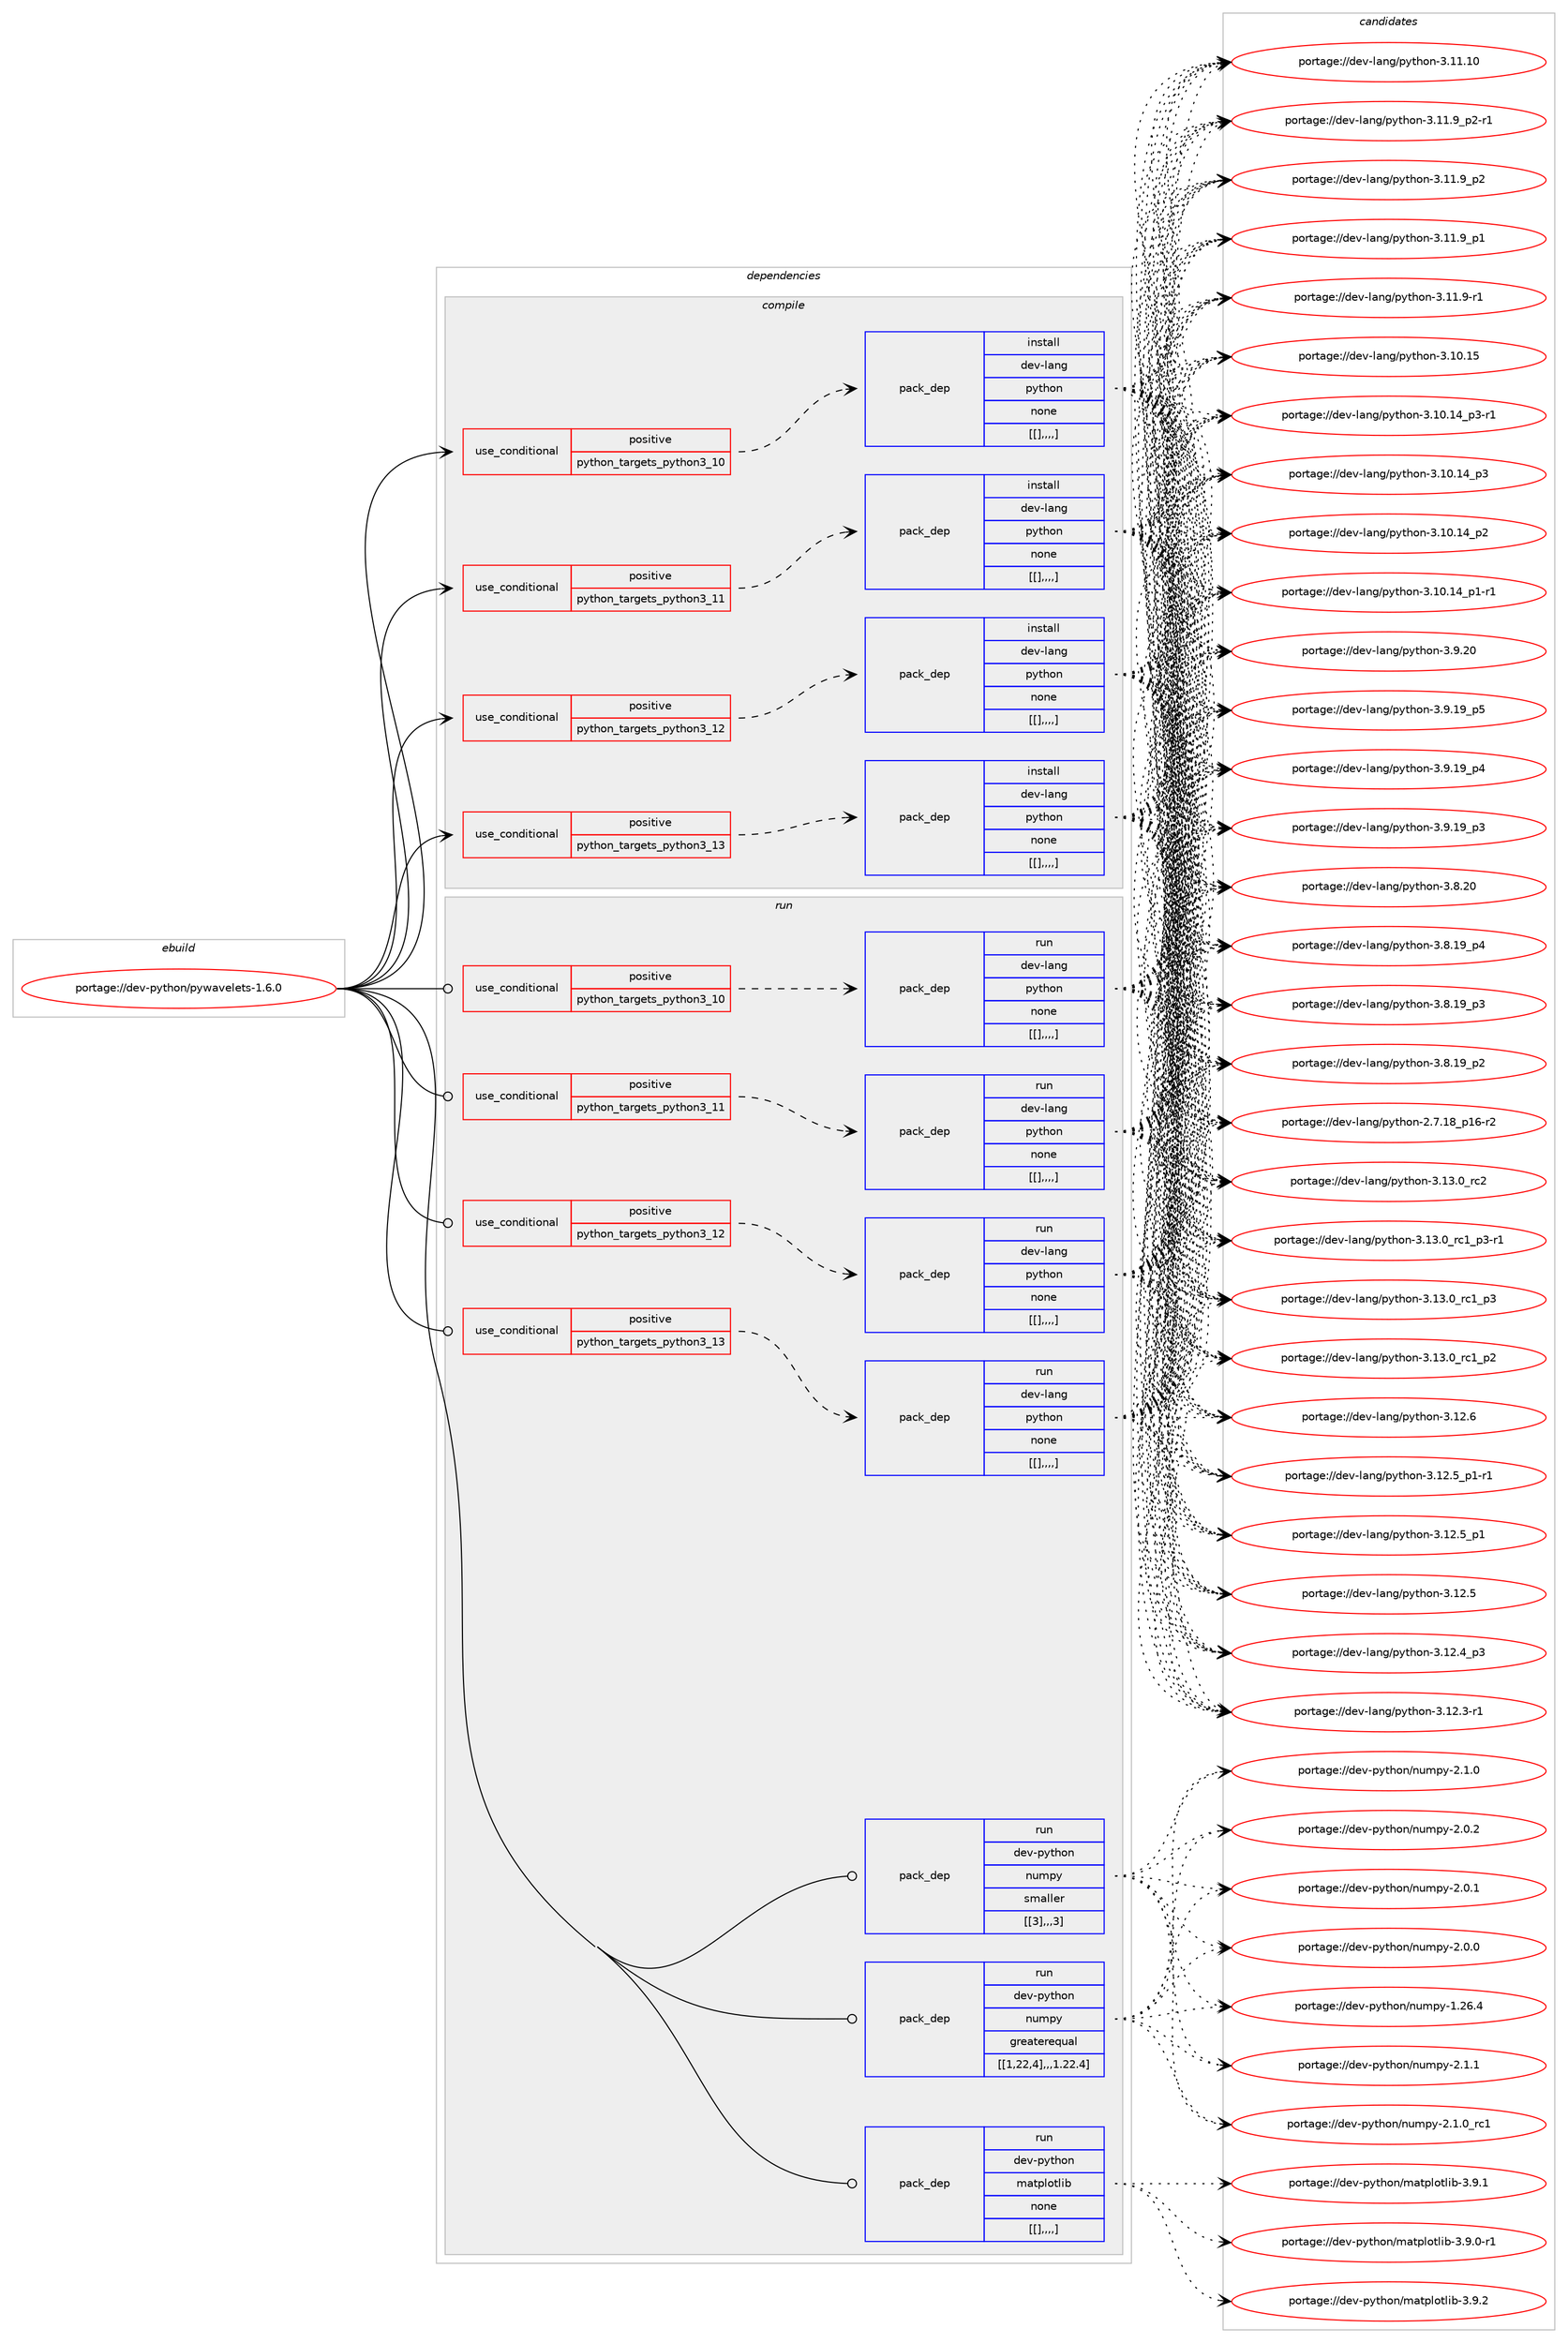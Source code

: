 digraph prolog {

# *************
# Graph options
# *************

newrank=true;
concentrate=true;
compound=true;
graph [rankdir=LR,fontname=Helvetica,fontsize=10,ranksep=1.5];#, ranksep=2.5, nodesep=0.2];
edge  [arrowhead=vee];
node  [fontname=Helvetica,fontsize=10];

# **********
# The ebuild
# **********

subgraph cluster_leftcol {
color=gray;
label=<<i>ebuild</i>>;
id [label="portage://dev-python/pywavelets-1.6.0", color=red, width=4, href="../dev-python/pywavelets-1.6.0.svg"];
}

# ****************
# The dependencies
# ****************

subgraph cluster_midcol {
color=gray;
label=<<i>dependencies</i>>;
subgraph cluster_compile {
fillcolor="#eeeeee";
style=filled;
label=<<i>compile</i>>;
subgraph cond39524 {
dependency162793 [label=<<TABLE BORDER="0" CELLBORDER="1" CELLSPACING="0" CELLPADDING="4"><TR><TD ROWSPAN="3" CELLPADDING="10">use_conditional</TD></TR><TR><TD>positive</TD></TR><TR><TD>python_targets_python3_10</TD></TR></TABLE>>, shape=none, color=red];
subgraph pack122008 {
dependency162794 [label=<<TABLE BORDER="0" CELLBORDER="1" CELLSPACING="0" CELLPADDING="4" WIDTH="220"><TR><TD ROWSPAN="6" CELLPADDING="30">pack_dep</TD></TR><TR><TD WIDTH="110">install</TD></TR><TR><TD>dev-lang</TD></TR><TR><TD>python</TD></TR><TR><TD>none</TD></TR><TR><TD>[[],,,,]</TD></TR></TABLE>>, shape=none, color=blue];
}
dependency162793:e -> dependency162794:w [weight=20,style="dashed",arrowhead="vee"];
}
id:e -> dependency162793:w [weight=20,style="solid",arrowhead="vee"];
subgraph cond39525 {
dependency162795 [label=<<TABLE BORDER="0" CELLBORDER="1" CELLSPACING="0" CELLPADDING="4"><TR><TD ROWSPAN="3" CELLPADDING="10">use_conditional</TD></TR><TR><TD>positive</TD></TR><TR><TD>python_targets_python3_11</TD></TR></TABLE>>, shape=none, color=red];
subgraph pack122009 {
dependency162796 [label=<<TABLE BORDER="0" CELLBORDER="1" CELLSPACING="0" CELLPADDING="4" WIDTH="220"><TR><TD ROWSPAN="6" CELLPADDING="30">pack_dep</TD></TR><TR><TD WIDTH="110">install</TD></TR><TR><TD>dev-lang</TD></TR><TR><TD>python</TD></TR><TR><TD>none</TD></TR><TR><TD>[[],,,,]</TD></TR></TABLE>>, shape=none, color=blue];
}
dependency162795:e -> dependency162796:w [weight=20,style="dashed",arrowhead="vee"];
}
id:e -> dependency162795:w [weight=20,style="solid",arrowhead="vee"];
subgraph cond39526 {
dependency162797 [label=<<TABLE BORDER="0" CELLBORDER="1" CELLSPACING="0" CELLPADDING="4"><TR><TD ROWSPAN="3" CELLPADDING="10">use_conditional</TD></TR><TR><TD>positive</TD></TR><TR><TD>python_targets_python3_12</TD></TR></TABLE>>, shape=none, color=red];
subgraph pack122010 {
dependency162798 [label=<<TABLE BORDER="0" CELLBORDER="1" CELLSPACING="0" CELLPADDING="4" WIDTH="220"><TR><TD ROWSPAN="6" CELLPADDING="30">pack_dep</TD></TR><TR><TD WIDTH="110">install</TD></TR><TR><TD>dev-lang</TD></TR><TR><TD>python</TD></TR><TR><TD>none</TD></TR><TR><TD>[[],,,,]</TD></TR></TABLE>>, shape=none, color=blue];
}
dependency162797:e -> dependency162798:w [weight=20,style="dashed",arrowhead="vee"];
}
id:e -> dependency162797:w [weight=20,style="solid",arrowhead="vee"];
subgraph cond39527 {
dependency162799 [label=<<TABLE BORDER="0" CELLBORDER="1" CELLSPACING="0" CELLPADDING="4"><TR><TD ROWSPAN="3" CELLPADDING="10">use_conditional</TD></TR><TR><TD>positive</TD></TR><TR><TD>python_targets_python3_13</TD></TR></TABLE>>, shape=none, color=red];
subgraph pack122011 {
dependency162800 [label=<<TABLE BORDER="0" CELLBORDER="1" CELLSPACING="0" CELLPADDING="4" WIDTH="220"><TR><TD ROWSPAN="6" CELLPADDING="30">pack_dep</TD></TR><TR><TD WIDTH="110">install</TD></TR><TR><TD>dev-lang</TD></TR><TR><TD>python</TD></TR><TR><TD>none</TD></TR><TR><TD>[[],,,,]</TD></TR></TABLE>>, shape=none, color=blue];
}
dependency162799:e -> dependency162800:w [weight=20,style="dashed",arrowhead="vee"];
}
id:e -> dependency162799:w [weight=20,style="solid",arrowhead="vee"];
}
subgraph cluster_compileandrun {
fillcolor="#eeeeee";
style=filled;
label=<<i>compile and run</i>>;
}
subgraph cluster_run {
fillcolor="#eeeeee";
style=filled;
label=<<i>run</i>>;
subgraph cond39528 {
dependency162801 [label=<<TABLE BORDER="0" CELLBORDER="1" CELLSPACING="0" CELLPADDING="4"><TR><TD ROWSPAN="3" CELLPADDING="10">use_conditional</TD></TR><TR><TD>positive</TD></TR><TR><TD>python_targets_python3_10</TD></TR></TABLE>>, shape=none, color=red];
subgraph pack122012 {
dependency162802 [label=<<TABLE BORDER="0" CELLBORDER="1" CELLSPACING="0" CELLPADDING="4" WIDTH="220"><TR><TD ROWSPAN="6" CELLPADDING="30">pack_dep</TD></TR><TR><TD WIDTH="110">run</TD></TR><TR><TD>dev-lang</TD></TR><TR><TD>python</TD></TR><TR><TD>none</TD></TR><TR><TD>[[],,,,]</TD></TR></TABLE>>, shape=none, color=blue];
}
dependency162801:e -> dependency162802:w [weight=20,style="dashed",arrowhead="vee"];
}
id:e -> dependency162801:w [weight=20,style="solid",arrowhead="odot"];
subgraph cond39529 {
dependency162803 [label=<<TABLE BORDER="0" CELLBORDER="1" CELLSPACING="0" CELLPADDING="4"><TR><TD ROWSPAN="3" CELLPADDING="10">use_conditional</TD></TR><TR><TD>positive</TD></TR><TR><TD>python_targets_python3_11</TD></TR></TABLE>>, shape=none, color=red];
subgraph pack122013 {
dependency162804 [label=<<TABLE BORDER="0" CELLBORDER="1" CELLSPACING="0" CELLPADDING="4" WIDTH="220"><TR><TD ROWSPAN="6" CELLPADDING="30">pack_dep</TD></TR><TR><TD WIDTH="110">run</TD></TR><TR><TD>dev-lang</TD></TR><TR><TD>python</TD></TR><TR><TD>none</TD></TR><TR><TD>[[],,,,]</TD></TR></TABLE>>, shape=none, color=blue];
}
dependency162803:e -> dependency162804:w [weight=20,style="dashed",arrowhead="vee"];
}
id:e -> dependency162803:w [weight=20,style="solid",arrowhead="odot"];
subgraph cond39530 {
dependency162805 [label=<<TABLE BORDER="0" CELLBORDER="1" CELLSPACING="0" CELLPADDING="4"><TR><TD ROWSPAN="3" CELLPADDING="10">use_conditional</TD></TR><TR><TD>positive</TD></TR><TR><TD>python_targets_python3_12</TD></TR></TABLE>>, shape=none, color=red];
subgraph pack122014 {
dependency162806 [label=<<TABLE BORDER="0" CELLBORDER="1" CELLSPACING="0" CELLPADDING="4" WIDTH="220"><TR><TD ROWSPAN="6" CELLPADDING="30">pack_dep</TD></TR><TR><TD WIDTH="110">run</TD></TR><TR><TD>dev-lang</TD></TR><TR><TD>python</TD></TR><TR><TD>none</TD></TR><TR><TD>[[],,,,]</TD></TR></TABLE>>, shape=none, color=blue];
}
dependency162805:e -> dependency162806:w [weight=20,style="dashed",arrowhead="vee"];
}
id:e -> dependency162805:w [weight=20,style="solid",arrowhead="odot"];
subgraph cond39531 {
dependency162807 [label=<<TABLE BORDER="0" CELLBORDER="1" CELLSPACING="0" CELLPADDING="4"><TR><TD ROWSPAN="3" CELLPADDING="10">use_conditional</TD></TR><TR><TD>positive</TD></TR><TR><TD>python_targets_python3_13</TD></TR></TABLE>>, shape=none, color=red];
subgraph pack122015 {
dependency162808 [label=<<TABLE BORDER="0" CELLBORDER="1" CELLSPACING="0" CELLPADDING="4" WIDTH="220"><TR><TD ROWSPAN="6" CELLPADDING="30">pack_dep</TD></TR><TR><TD WIDTH="110">run</TD></TR><TR><TD>dev-lang</TD></TR><TR><TD>python</TD></TR><TR><TD>none</TD></TR><TR><TD>[[],,,,]</TD></TR></TABLE>>, shape=none, color=blue];
}
dependency162807:e -> dependency162808:w [weight=20,style="dashed",arrowhead="vee"];
}
id:e -> dependency162807:w [weight=20,style="solid",arrowhead="odot"];
subgraph pack122016 {
dependency162809 [label=<<TABLE BORDER="0" CELLBORDER="1" CELLSPACING="0" CELLPADDING="4" WIDTH="220"><TR><TD ROWSPAN="6" CELLPADDING="30">pack_dep</TD></TR><TR><TD WIDTH="110">run</TD></TR><TR><TD>dev-python</TD></TR><TR><TD>matplotlib</TD></TR><TR><TD>none</TD></TR><TR><TD>[[],,,,]</TD></TR></TABLE>>, shape=none, color=blue];
}
id:e -> dependency162809:w [weight=20,style="solid",arrowhead="odot"];
subgraph pack122017 {
dependency162810 [label=<<TABLE BORDER="0" CELLBORDER="1" CELLSPACING="0" CELLPADDING="4" WIDTH="220"><TR><TD ROWSPAN="6" CELLPADDING="30">pack_dep</TD></TR><TR><TD WIDTH="110">run</TD></TR><TR><TD>dev-python</TD></TR><TR><TD>numpy</TD></TR><TR><TD>greaterequal</TD></TR><TR><TD>[[1,22,4],,,1.22.4]</TD></TR></TABLE>>, shape=none, color=blue];
}
id:e -> dependency162810:w [weight=20,style="solid",arrowhead="odot"];
subgraph pack122018 {
dependency162811 [label=<<TABLE BORDER="0" CELLBORDER="1" CELLSPACING="0" CELLPADDING="4" WIDTH="220"><TR><TD ROWSPAN="6" CELLPADDING="30">pack_dep</TD></TR><TR><TD WIDTH="110">run</TD></TR><TR><TD>dev-python</TD></TR><TR><TD>numpy</TD></TR><TR><TD>smaller</TD></TR><TR><TD>[[3],,,3]</TD></TR></TABLE>>, shape=none, color=blue];
}
id:e -> dependency162811:w [weight=20,style="solid",arrowhead="odot"];
}
}

# **************
# The candidates
# **************

subgraph cluster_choices {
rank=same;
color=gray;
label=<<i>candidates</i>>;

subgraph choice122008 {
color=black;
nodesep=1;
choice10010111845108971101034711212111610411111045514649514648951149950 [label="portage://dev-lang/python-3.13.0_rc2", color=red, width=4,href="../dev-lang/python-3.13.0_rc2.svg"];
choice1001011184510897110103471121211161041111104551464951464895114994995112514511449 [label="portage://dev-lang/python-3.13.0_rc1_p3-r1", color=red, width=4,href="../dev-lang/python-3.13.0_rc1_p3-r1.svg"];
choice100101118451089711010347112121116104111110455146495146489511499499511251 [label="portage://dev-lang/python-3.13.0_rc1_p3", color=red, width=4,href="../dev-lang/python-3.13.0_rc1_p3.svg"];
choice100101118451089711010347112121116104111110455146495146489511499499511250 [label="portage://dev-lang/python-3.13.0_rc1_p2", color=red, width=4,href="../dev-lang/python-3.13.0_rc1_p2.svg"];
choice10010111845108971101034711212111610411111045514649504654 [label="portage://dev-lang/python-3.12.6", color=red, width=4,href="../dev-lang/python-3.12.6.svg"];
choice1001011184510897110103471121211161041111104551464950465395112494511449 [label="portage://dev-lang/python-3.12.5_p1-r1", color=red, width=4,href="../dev-lang/python-3.12.5_p1-r1.svg"];
choice100101118451089711010347112121116104111110455146495046539511249 [label="portage://dev-lang/python-3.12.5_p1", color=red, width=4,href="../dev-lang/python-3.12.5_p1.svg"];
choice10010111845108971101034711212111610411111045514649504653 [label="portage://dev-lang/python-3.12.5", color=red, width=4,href="../dev-lang/python-3.12.5.svg"];
choice100101118451089711010347112121116104111110455146495046529511251 [label="portage://dev-lang/python-3.12.4_p3", color=red, width=4,href="../dev-lang/python-3.12.4_p3.svg"];
choice100101118451089711010347112121116104111110455146495046514511449 [label="portage://dev-lang/python-3.12.3-r1", color=red, width=4,href="../dev-lang/python-3.12.3-r1.svg"];
choice1001011184510897110103471121211161041111104551464949464948 [label="portage://dev-lang/python-3.11.10", color=red, width=4,href="../dev-lang/python-3.11.10.svg"];
choice1001011184510897110103471121211161041111104551464949465795112504511449 [label="portage://dev-lang/python-3.11.9_p2-r1", color=red, width=4,href="../dev-lang/python-3.11.9_p2-r1.svg"];
choice100101118451089711010347112121116104111110455146494946579511250 [label="portage://dev-lang/python-3.11.9_p2", color=red, width=4,href="../dev-lang/python-3.11.9_p2.svg"];
choice100101118451089711010347112121116104111110455146494946579511249 [label="portage://dev-lang/python-3.11.9_p1", color=red, width=4,href="../dev-lang/python-3.11.9_p1.svg"];
choice100101118451089711010347112121116104111110455146494946574511449 [label="portage://dev-lang/python-3.11.9-r1", color=red, width=4,href="../dev-lang/python-3.11.9-r1.svg"];
choice1001011184510897110103471121211161041111104551464948464953 [label="portage://dev-lang/python-3.10.15", color=red, width=4,href="../dev-lang/python-3.10.15.svg"];
choice100101118451089711010347112121116104111110455146494846495295112514511449 [label="portage://dev-lang/python-3.10.14_p3-r1", color=red, width=4,href="../dev-lang/python-3.10.14_p3-r1.svg"];
choice10010111845108971101034711212111610411111045514649484649529511251 [label="portage://dev-lang/python-3.10.14_p3", color=red, width=4,href="../dev-lang/python-3.10.14_p3.svg"];
choice10010111845108971101034711212111610411111045514649484649529511250 [label="portage://dev-lang/python-3.10.14_p2", color=red, width=4,href="../dev-lang/python-3.10.14_p2.svg"];
choice100101118451089711010347112121116104111110455146494846495295112494511449 [label="portage://dev-lang/python-3.10.14_p1-r1", color=red, width=4,href="../dev-lang/python-3.10.14_p1-r1.svg"];
choice10010111845108971101034711212111610411111045514657465048 [label="portage://dev-lang/python-3.9.20", color=red, width=4,href="../dev-lang/python-3.9.20.svg"];
choice100101118451089711010347112121116104111110455146574649579511253 [label="portage://dev-lang/python-3.9.19_p5", color=red, width=4,href="../dev-lang/python-3.9.19_p5.svg"];
choice100101118451089711010347112121116104111110455146574649579511252 [label="portage://dev-lang/python-3.9.19_p4", color=red, width=4,href="../dev-lang/python-3.9.19_p4.svg"];
choice100101118451089711010347112121116104111110455146574649579511251 [label="portage://dev-lang/python-3.9.19_p3", color=red, width=4,href="../dev-lang/python-3.9.19_p3.svg"];
choice10010111845108971101034711212111610411111045514656465048 [label="portage://dev-lang/python-3.8.20", color=red, width=4,href="../dev-lang/python-3.8.20.svg"];
choice100101118451089711010347112121116104111110455146564649579511252 [label="portage://dev-lang/python-3.8.19_p4", color=red, width=4,href="../dev-lang/python-3.8.19_p4.svg"];
choice100101118451089711010347112121116104111110455146564649579511251 [label="portage://dev-lang/python-3.8.19_p3", color=red, width=4,href="../dev-lang/python-3.8.19_p3.svg"];
choice100101118451089711010347112121116104111110455146564649579511250 [label="portage://dev-lang/python-3.8.19_p2", color=red, width=4,href="../dev-lang/python-3.8.19_p2.svg"];
choice100101118451089711010347112121116104111110455046554649569511249544511450 [label="portage://dev-lang/python-2.7.18_p16-r2", color=red, width=4,href="../dev-lang/python-2.7.18_p16-r2.svg"];
dependency162794:e -> choice10010111845108971101034711212111610411111045514649514648951149950:w [style=dotted,weight="100"];
dependency162794:e -> choice1001011184510897110103471121211161041111104551464951464895114994995112514511449:w [style=dotted,weight="100"];
dependency162794:e -> choice100101118451089711010347112121116104111110455146495146489511499499511251:w [style=dotted,weight="100"];
dependency162794:e -> choice100101118451089711010347112121116104111110455146495146489511499499511250:w [style=dotted,weight="100"];
dependency162794:e -> choice10010111845108971101034711212111610411111045514649504654:w [style=dotted,weight="100"];
dependency162794:e -> choice1001011184510897110103471121211161041111104551464950465395112494511449:w [style=dotted,weight="100"];
dependency162794:e -> choice100101118451089711010347112121116104111110455146495046539511249:w [style=dotted,weight="100"];
dependency162794:e -> choice10010111845108971101034711212111610411111045514649504653:w [style=dotted,weight="100"];
dependency162794:e -> choice100101118451089711010347112121116104111110455146495046529511251:w [style=dotted,weight="100"];
dependency162794:e -> choice100101118451089711010347112121116104111110455146495046514511449:w [style=dotted,weight="100"];
dependency162794:e -> choice1001011184510897110103471121211161041111104551464949464948:w [style=dotted,weight="100"];
dependency162794:e -> choice1001011184510897110103471121211161041111104551464949465795112504511449:w [style=dotted,weight="100"];
dependency162794:e -> choice100101118451089711010347112121116104111110455146494946579511250:w [style=dotted,weight="100"];
dependency162794:e -> choice100101118451089711010347112121116104111110455146494946579511249:w [style=dotted,weight="100"];
dependency162794:e -> choice100101118451089711010347112121116104111110455146494946574511449:w [style=dotted,weight="100"];
dependency162794:e -> choice1001011184510897110103471121211161041111104551464948464953:w [style=dotted,weight="100"];
dependency162794:e -> choice100101118451089711010347112121116104111110455146494846495295112514511449:w [style=dotted,weight="100"];
dependency162794:e -> choice10010111845108971101034711212111610411111045514649484649529511251:w [style=dotted,weight="100"];
dependency162794:e -> choice10010111845108971101034711212111610411111045514649484649529511250:w [style=dotted,weight="100"];
dependency162794:e -> choice100101118451089711010347112121116104111110455146494846495295112494511449:w [style=dotted,weight="100"];
dependency162794:e -> choice10010111845108971101034711212111610411111045514657465048:w [style=dotted,weight="100"];
dependency162794:e -> choice100101118451089711010347112121116104111110455146574649579511253:w [style=dotted,weight="100"];
dependency162794:e -> choice100101118451089711010347112121116104111110455146574649579511252:w [style=dotted,weight="100"];
dependency162794:e -> choice100101118451089711010347112121116104111110455146574649579511251:w [style=dotted,weight="100"];
dependency162794:e -> choice10010111845108971101034711212111610411111045514656465048:w [style=dotted,weight="100"];
dependency162794:e -> choice100101118451089711010347112121116104111110455146564649579511252:w [style=dotted,weight="100"];
dependency162794:e -> choice100101118451089711010347112121116104111110455146564649579511251:w [style=dotted,weight="100"];
dependency162794:e -> choice100101118451089711010347112121116104111110455146564649579511250:w [style=dotted,weight="100"];
dependency162794:e -> choice100101118451089711010347112121116104111110455046554649569511249544511450:w [style=dotted,weight="100"];
}
subgraph choice122009 {
color=black;
nodesep=1;
choice10010111845108971101034711212111610411111045514649514648951149950 [label="portage://dev-lang/python-3.13.0_rc2", color=red, width=4,href="../dev-lang/python-3.13.0_rc2.svg"];
choice1001011184510897110103471121211161041111104551464951464895114994995112514511449 [label="portage://dev-lang/python-3.13.0_rc1_p3-r1", color=red, width=4,href="../dev-lang/python-3.13.0_rc1_p3-r1.svg"];
choice100101118451089711010347112121116104111110455146495146489511499499511251 [label="portage://dev-lang/python-3.13.0_rc1_p3", color=red, width=4,href="../dev-lang/python-3.13.0_rc1_p3.svg"];
choice100101118451089711010347112121116104111110455146495146489511499499511250 [label="portage://dev-lang/python-3.13.0_rc1_p2", color=red, width=4,href="../dev-lang/python-3.13.0_rc1_p2.svg"];
choice10010111845108971101034711212111610411111045514649504654 [label="portage://dev-lang/python-3.12.6", color=red, width=4,href="../dev-lang/python-3.12.6.svg"];
choice1001011184510897110103471121211161041111104551464950465395112494511449 [label="portage://dev-lang/python-3.12.5_p1-r1", color=red, width=4,href="../dev-lang/python-3.12.5_p1-r1.svg"];
choice100101118451089711010347112121116104111110455146495046539511249 [label="portage://dev-lang/python-3.12.5_p1", color=red, width=4,href="../dev-lang/python-3.12.5_p1.svg"];
choice10010111845108971101034711212111610411111045514649504653 [label="portage://dev-lang/python-3.12.5", color=red, width=4,href="../dev-lang/python-3.12.5.svg"];
choice100101118451089711010347112121116104111110455146495046529511251 [label="portage://dev-lang/python-3.12.4_p3", color=red, width=4,href="../dev-lang/python-3.12.4_p3.svg"];
choice100101118451089711010347112121116104111110455146495046514511449 [label="portage://dev-lang/python-3.12.3-r1", color=red, width=4,href="../dev-lang/python-3.12.3-r1.svg"];
choice1001011184510897110103471121211161041111104551464949464948 [label="portage://dev-lang/python-3.11.10", color=red, width=4,href="../dev-lang/python-3.11.10.svg"];
choice1001011184510897110103471121211161041111104551464949465795112504511449 [label="portage://dev-lang/python-3.11.9_p2-r1", color=red, width=4,href="../dev-lang/python-3.11.9_p2-r1.svg"];
choice100101118451089711010347112121116104111110455146494946579511250 [label="portage://dev-lang/python-3.11.9_p2", color=red, width=4,href="../dev-lang/python-3.11.9_p2.svg"];
choice100101118451089711010347112121116104111110455146494946579511249 [label="portage://dev-lang/python-3.11.9_p1", color=red, width=4,href="../dev-lang/python-3.11.9_p1.svg"];
choice100101118451089711010347112121116104111110455146494946574511449 [label="portage://dev-lang/python-3.11.9-r1", color=red, width=4,href="../dev-lang/python-3.11.9-r1.svg"];
choice1001011184510897110103471121211161041111104551464948464953 [label="portage://dev-lang/python-3.10.15", color=red, width=4,href="../dev-lang/python-3.10.15.svg"];
choice100101118451089711010347112121116104111110455146494846495295112514511449 [label="portage://dev-lang/python-3.10.14_p3-r1", color=red, width=4,href="../dev-lang/python-3.10.14_p3-r1.svg"];
choice10010111845108971101034711212111610411111045514649484649529511251 [label="portage://dev-lang/python-3.10.14_p3", color=red, width=4,href="../dev-lang/python-3.10.14_p3.svg"];
choice10010111845108971101034711212111610411111045514649484649529511250 [label="portage://dev-lang/python-3.10.14_p2", color=red, width=4,href="../dev-lang/python-3.10.14_p2.svg"];
choice100101118451089711010347112121116104111110455146494846495295112494511449 [label="portage://dev-lang/python-3.10.14_p1-r1", color=red, width=4,href="../dev-lang/python-3.10.14_p1-r1.svg"];
choice10010111845108971101034711212111610411111045514657465048 [label="portage://dev-lang/python-3.9.20", color=red, width=4,href="../dev-lang/python-3.9.20.svg"];
choice100101118451089711010347112121116104111110455146574649579511253 [label="portage://dev-lang/python-3.9.19_p5", color=red, width=4,href="../dev-lang/python-3.9.19_p5.svg"];
choice100101118451089711010347112121116104111110455146574649579511252 [label="portage://dev-lang/python-3.9.19_p4", color=red, width=4,href="../dev-lang/python-3.9.19_p4.svg"];
choice100101118451089711010347112121116104111110455146574649579511251 [label="portage://dev-lang/python-3.9.19_p3", color=red, width=4,href="../dev-lang/python-3.9.19_p3.svg"];
choice10010111845108971101034711212111610411111045514656465048 [label="portage://dev-lang/python-3.8.20", color=red, width=4,href="../dev-lang/python-3.8.20.svg"];
choice100101118451089711010347112121116104111110455146564649579511252 [label="portage://dev-lang/python-3.8.19_p4", color=red, width=4,href="../dev-lang/python-3.8.19_p4.svg"];
choice100101118451089711010347112121116104111110455146564649579511251 [label="portage://dev-lang/python-3.8.19_p3", color=red, width=4,href="../dev-lang/python-3.8.19_p3.svg"];
choice100101118451089711010347112121116104111110455146564649579511250 [label="portage://dev-lang/python-3.8.19_p2", color=red, width=4,href="../dev-lang/python-3.8.19_p2.svg"];
choice100101118451089711010347112121116104111110455046554649569511249544511450 [label="portage://dev-lang/python-2.7.18_p16-r2", color=red, width=4,href="../dev-lang/python-2.7.18_p16-r2.svg"];
dependency162796:e -> choice10010111845108971101034711212111610411111045514649514648951149950:w [style=dotted,weight="100"];
dependency162796:e -> choice1001011184510897110103471121211161041111104551464951464895114994995112514511449:w [style=dotted,weight="100"];
dependency162796:e -> choice100101118451089711010347112121116104111110455146495146489511499499511251:w [style=dotted,weight="100"];
dependency162796:e -> choice100101118451089711010347112121116104111110455146495146489511499499511250:w [style=dotted,weight="100"];
dependency162796:e -> choice10010111845108971101034711212111610411111045514649504654:w [style=dotted,weight="100"];
dependency162796:e -> choice1001011184510897110103471121211161041111104551464950465395112494511449:w [style=dotted,weight="100"];
dependency162796:e -> choice100101118451089711010347112121116104111110455146495046539511249:w [style=dotted,weight="100"];
dependency162796:e -> choice10010111845108971101034711212111610411111045514649504653:w [style=dotted,weight="100"];
dependency162796:e -> choice100101118451089711010347112121116104111110455146495046529511251:w [style=dotted,weight="100"];
dependency162796:e -> choice100101118451089711010347112121116104111110455146495046514511449:w [style=dotted,weight="100"];
dependency162796:e -> choice1001011184510897110103471121211161041111104551464949464948:w [style=dotted,weight="100"];
dependency162796:e -> choice1001011184510897110103471121211161041111104551464949465795112504511449:w [style=dotted,weight="100"];
dependency162796:e -> choice100101118451089711010347112121116104111110455146494946579511250:w [style=dotted,weight="100"];
dependency162796:e -> choice100101118451089711010347112121116104111110455146494946579511249:w [style=dotted,weight="100"];
dependency162796:e -> choice100101118451089711010347112121116104111110455146494946574511449:w [style=dotted,weight="100"];
dependency162796:e -> choice1001011184510897110103471121211161041111104551464948464953:w [style=dotted,weight="100"];
dependency162796:e -> choice100101118451089711010347112121116104111110455146494846495295112514511449:w [style=dotted,weight="100"];
dependency162796:e -> choice10010111845108971101034711212111610411111045514649484649529511251:w [style=dotted,weight="100"];
dependency162796:e -> choice10010111845108971101034711212111610411111045514649484649529511250:w [style=dotted,weight="100"];
dependency162796:e -> choice100101118451089711010347112121116104111110455146494846495295112494511449:w [style=dotted,weight="100"];
dependency162796:e -> choice10010111845108971101034711212111610411111045514657465048:w [style=dotted,weight="100"];
dependency162796:e -> choice100101118451089711010347112121116104111110455146574649579511253:w [style=dotted,weight="100"];
dependency162796:e -> choice100101118451089711010347112121116104111110455146574649579511252:w [style=dotted,weight="100"];
dependency162796:e -> choice100101118451089711010347112121116104111110455146574649579511251:w [style=dotted,weight="100"];
dependency162796:e -> choice10010111845108971101034711212111610411111045514656465048:w [style=dotted,weight="100"];
dependency162796:e -> choice100101118451089711010347112121116104111110455146564649579511252:w [style=dotted,weight="100"];
dependency162796:e -> choice100101118451089711010347112121116104111110455146564649579511251:w [style=dotted,weight="100"];
dependency162796:e -> choice100101118451089711010347112121116104111110455146564649579511250:w [style=dotted,weight="100"];
dependency162796:e -> choice100101118451089711010347112121116104111110455046554649569511249544511450:w [style=dotted,weight="100"];
}
subgraph choice122010 {
color=black;
nodesep=1;
choice10010111845108971101034711212111610411111045514649514648951149950 [label="portage://dev-lang/python-3.13.0_rc2", color=red, width=4,href="../dev-lang/python-3.13.0_rc2.svg"];
choice1001011184510897110103471121211161041111104551464951464895114994995112514511449 [label="portage://dev-lang/python-3.13.0_rc1_p3-r1", color=red, width=4,href="../dev-lang/python-3.13.0_rc1_p3-r1.svg"];
choice100101118451089711010347112121116104111110455146495146489511499499511251 [label="portage://dev-lang/python-3.13.0_rc1_p3", color=red, width=4,href="../dev-lang/python-3.13.0_rc1_p3.svg"];
choice100101118451089711010347112121116104111110455146495146489511499499511250 [label="portage://dev-lang/python-3.13.0_rc1_p2", color=red, width=4,href="../dev-lang/python-3.13.0_rc1_p2.svg"];
choice10010111845108971101034711212111610411111045514649504654 [label="portage://dev-lang/python-3.12.6", color=red, width=4,href="../dev-lang/python-3.12.6.svg"];
choice1001011184510897110103471121211161041111104551464950465395112494511449 [label="portage://dev-lang/python-3.12.5_p1-r1", color=red, width=4,href="../dev-lang/python-3.12.5_p1-r1.svg"];
choice100101118451089711010347112121116104111110455146495046539511249 [label="portage://dev-lang/python-3.12.5_p1", color=red, width=4,href="../dev-lang/python-3.12.5_p1.svg"];
choice10010111845108971101034711212111610411111045514649504653 [label="portage://dev-lang/python-3.12.5", color=red, width=4,href="../dev-lang/python-3.12.5.svg"];
choice100101118451089711010347112121116104111110455146495046529511251 [label="portage://dev-lang/python-3.12.4_p3", color=red, width=4,href="../dev-lang/python-3.12.4_p3.svg"];
choice100101118451089711010347112121116104111110455146495046514511449 [label="portage://dev-lang/python-3.12.3-r1", color=red, width=4,href="../dev-lang/python-3.12.3-r1.svg"];
choice1001011184510897110103471121211161041111104551464949464948 [label="portage://dev-lang/python-3.11.10", color=red, width=4,href="../dev-lang/python-3.11.10.svg"];
choice1001011184510897110103471121211161041111104551464949465795112504511449 [label="portage://dev-lang/python-3.11.9_p2-r1", color=red, width=4,href="../dev-lang/python-3.11.9_p2-r1.svg"];
choice100101118451089711010347112121116104111110455146494946579511250 [label="portage://dev-lang/python-3.11.9_p2", color=red, width=4,href="../dev-lang/python-3.11.9_p2.svg"];
choice100101118451089711010347112121116104111110455146494946579511249 [label="portage://dev-lang/python-3.11.9_p1", color=red, width=4,href="../dev-lang/python-3.11.9_p1.svg"];
choice100101118451089711010347112121116104111110455146494946574511449 [label="portage://dev-lang/python-3.11.9-r1", color=red, width=4,href="../dev-lang/python-3.11.9-r1.svg"];
choice1001011184510897110103471121211161041111104551464948464953 [label="portage://dev-lang/python-3.10.15", color=red, width=4,href="../dev-lang/python-3.10.15.svg"];
choice100101118451089711010347112121116104111110455146494846495295112514511449 [label="portage://dev-lang/python-3.10.14_p3-r1", color=red, width=4,href="../dev-lang/python-3.10.14_p3-r1.svg"];
choice10010111845108971101034711212111610411111045514649484649529511251 [label="portage://dev-lang/python-3.10.14_p3", color=red, width=4,href="../dev-lang/python-3.10.14_p3.svg"];
choice10010111845108971101034711212111610411111045514649484649529511250 [label="portage://dev-lang/python-3.10.14_p2", color=red, width=4,href="../dev-lang/python-3.10.14_p2.svg"];
choice100101118451089711010347112121116104111110455146494846495295112494511449 [label="portage://dev-lang/python-3.10.14_p1-r1", color=red, width=4,href="../dev-lang/python-3.10.14_p1-r1.svg"];
choice10010111845108971101034711212111610411111045514657465048 [label="portage://dev-lang/python-3.9.20", color=red, width=4,href="../dev-lang/python-3.9.20.svg"];
choice100101118451089711010347112121116104111110455146574649579511253 [label="portage://dev-lang/python-3.9.19_p5", color=red, width=4,href="../dev-lang/python-3.9.19_p5.svg"];
choice100101118451089711010347112121116104111110455146574649579511252 [label="portage://dev-lang/python-3.9.19_p4", color=red, width=4,href="../dev-lang/python-3.9.19_p4.svg"];
choice100101118451089711010347112121116104111110455146574649579511251 [label="portage://dev-lang/python-3.9.19_p3", color=red, width=4,href="../dev-lang/python-3.9.19_p3.svg"];
choice10010111845108971101034711212111610411111045514656465048 [label="portage://dev-lang/python-3.8.20", color=red, width=4,href="../dev-lang/python-3.8.20.svg"];
choice100101118451089711010347112121116104111110455146564649579511252 [label="portage://dev-lang/python-3.8.19_p4", color=red, width=4,href="../dev-lang/python-3.8.19_p4.svg"];
choice100101118451089711010347112121116104111110455146564649579511251 [label="portage://dev-lang/python-3.8.19_p3", color=red, width=4,href="../dev-lang/python-3.8.19_p3.svg"];
choice100101118451089711010347112121116104111110455146564649579511250 [label="portage://dev-lang/python-3.8.19_p2", color=red, width=4,href="../dev-lang/python-3.8.19_p2.svg"];
choice100101118451089711010347112121116104111110455046554649569511249544511450 [label="portage://dev-lang/python-2.7.18_p16-r2", color=red, width=4,href="../dev-lang/python-2.7.18_p16-r2.svg"];
dependency162798:e -> choice10010111845108971101034711212111610411111045514649514648951149950:w [style=dotted,weight="100"];
dependency162798:e -> choice1001011184510897110103471121211161041111104551464951464895114994995112514511449:w [style=dotted,weight="100"];
dependency162798:e -> choice100101118451089711010347112121116104111110455146495146489511499499511251:w [style=dotted,weight="100"];
dependency162798:e -> choice100101118451089711010347112121116104111110455146495146489511499499511250:w [style=dotted,weight="100"];
dependency162798:e -> choice10010111845108971101034711212111610411111045514649504654:w [style=dotted,weight="100"];
dependency162798:e -> choice1001011184510897110103471121211161041111104551464950465395112494511449:w [style=dotted,weight="100"];
dependency162798:e -> choice100101118451089711010347112121116104111110455146495046539511249:w [style=dotted,weight="100"];
dependency162798:e -> choice10010111845108971101034711212111610411111045514649504653:w [style=dotted,weight="100"];
dependency162798:e -> choice100101118451089711010347112121116104111110455146495046529511251:w [style=dotted,weight="100"];
dependency162798:e -> choice100101118451089711010347112121116104111110455146495046514511449:w [style=dotted,weight="100"];
dependency162798:e -> choice1001011184510897110103471121211161041111104551464949464948:w [style=dotted,weight="100"];
dependency162798:e -> choice1001011184510897110103471121211161041111104551464949465795112504511449:w [style=dotted,weight="100"];
dependency162798:e -> choice100101118451089711010347112121116104111110455146494946579511250:w [style=dotted,weight="100"];
dependency162798:e -> choice100101118451089711010347112121116104111110455146494946579511249:w [style=dotted,weight="100"];
dependency162798:e -> choice100101118451089711010347112121116104111110455146494946574511449:w [style=dotted,weight="100"];
dependency162798:e -> choice1001011184510897110103471121211161041111104551464948464953:w [style=dotted,weight="100"];
dependency162798:e -> choice100101118451089711010347112121116104111110455146494846495295112514511449:w [style=dotted,weight="100"];
dependency162798:e -> choice10010111845108971101034711212111610411111045514649484649529511251:w [style=dotted,weight="100"];
dependency162798:e -> choice10010111845108971101034711212111610411111045514649484649529511250:w [style=dotted,weight="100"];
dependency162798:e -> choice100101118451089711010347112121116104111110455146494846495295112494511449:w [style=dotted,weight="100"];
dependency162798:e -> choice10010111845108971101034711212111610411111045514657465048:w [style=dotted,weight="100"];
dependency162798:e -> choice100101118451089711010347112121116104111110455146574649579511253:w [style=dotted,weight="100"];
dependency162798:e -> choice100101118451089711010347112121116104111110455146574649579511252:w [style=dotted,weight="100"];
dependency162798:e -> choice100101118451089711010347112121116104111110455146574649579511251:w [style=dotted,weight="100"];
dependency162798:e -> choice10010111845108971101034711212111610411111045514656465048:w [style=dotted,weight="100"];
dependency162798:e -> choice100101118451089711010347112121116104111110455146564649579511252:w [style=dotted,weight="100"];
dependency162798:e -> choice100101118451089711010347112121116104111110455146564649579511251:w [style=dotted,weight="100"];
dependency162798:e -> choice100101118451089711010347112121116104111110455146564649579511250:w [style=dotted,weight="100"];
dependency162798:e -> choice100101118451089711010347112121116104111110455046554649569511249544511450:w [style=dotted,weight="100"];
}
subgraph choice122011 {
color=black;
nodesep=1;
choice10010111845108971101034711212111610411111045514649514648951149950 [label="portage://dev-lang/python-3.13.0_rc2", color=red, width=4,href="../dev-lang/python-3.13.0_rc2.svg"];
choice1001011184510897110103471121211161041111104551464951464895114994995112514511449 [label="portage://dev-lang/python-3.13.0_rc1_p3-r1", color=red, width=4,href="../dev-lang/python-3.13.0_rc1_p3-r1.svg"];
choice100101118451089711010347112121116104111110455146495146489511499499511251 [label="portage://dev-lang/python-3.13.0_rc1_p3", color=red, width=4,href="../dev-lang/python-3.13.0_rc1_p3.svg"];
choice100101118451089711010347112121116104111110455146495146489511499499511250 [label="portage://dev-lang/python-3.13.0_rc1_p2", color=red, width=4,href="../dev-lang/python-3.13.0_rc1_p2.svg"];
choice10010111845108971101034711212111610411111045514649504654 [label="portage://dev-lang/python-3.12.6", color=red, width=4,href="../dev-lang/python-3.12.6.svg"];
choice1001011184510897110103471121211161041111104551464950465395112494511449 [label="portage://dev-lang/python-3.12.5_p1-r1", color=red, width=4,href="../dev-lang/python-3.12.5_p1-r1.svg"];
choice100101118451089711010347112121116104111110455146495046539511249 [label="portage://dev-lang/python-3.12.5_p1", color=red, width=4,href="../dev-lang/python-3.12.5_p1.svg"];
choice10010111845108971101034711212111610411111045514649504653 [label="portage://dev-lang/python-3.12.5", color=red, width=4,href="../dev-lang/python-3.12.5.svg"];
choice100101118451089711010347112121116104111110455146495046529511251 [label="portage://dev-lang/python-3.12.4_p3", color=red, width=4,href="../dev-lang/python-3.12.4_p3.svg"];
choice100101118451089711010347112121116104111110455146495046514511449 [label="portage://dev-lang/python-3.12.3-r1", color=red, width=4,href="../dev-lang/python-3.12.3-r1.svg"];
choice1001011184510897110103471121211161041111104551464949464948 [label="portage://dev-lang/python-3.11.10", color=red, width=4,href="../dev-lang/python-3.11.10.svg"];
choice1001011184510897110103471121211161041111104551464949465795112504511449 [label="portage://dev-lang/python-3.11.9_p2-r1", color=red, width=4,href="../dev-lang/python-3.11.9_p2-r1.svg"];
choice100101118451089711010347112121116104111110455146494946579511250 [label="portage://dev-lang/python-3.11.9_p2", color=red, width=4,href="../dev-lang/python-3.11.9_p2.svg"];
choice100101118451089711010347112121116104111110455146494946579511249 [label="portage://dev-lang/python-3.11.9_p1", color=red, width=4,href="../dev-lang/python-3.11.9_p1.svg"];
choice100101118451089711010347112121116104111110455146494946574511449 [label="portage://dev-lang/python-3.11.9-r1", color=red, width=4,href="../dev-lang/python-3.11.9-r1.svg"];
choice1001011184510897110103471121211161041111104551464948464953 [label="portage://dev-lang/python-3.10.15", color=red, width=4,href="../dev-lang/python-3.10.15.svg"];
choice100101118451089711010347112121116104111110455146494846495295112514511449 [label="portage://dev-lang/python-3.10.14_p3-r1", color=red, width=4,href="../dev-lang/python-3.10.14_p3-r1.svg"];
choice10010111845108971101034711212111610411111045514649484649529511251 [label="portage://dev-lang/python-3.10.14_p3", color=red, width=4,href="../dev-lang/python-3.10.14_p3.svg"];
choice10010111845108971101034711212111610411111045514649484649529511250 [label="portage://dev-lang/python-3.10.14_p2", color=red, width=4,href="../dev-lang/python-3.10.14_p2.svg"];
choice100101118451089711010347112121116104111110455146494846495295112494511449 [label="portage://dev-lang/python-3.10.14_p1-r1", color=red, width=4,href="../dev-lang/python-3.10.14_p1-r1.svg"];
choice10010111845108971101034711212111610411111045514657465048 [label="portage://dev-lang/python-3.9.20", color=red, width=4,href="../dev-lang/python-3.9.20.svg"];
choice100101118451089711010347112121116104111110455146574649579511253 [label="portage://dev-lang/python-3.9.19_p5", color=red, width=4,href="../dev-lang/python-3.9.19_p5.svg"];
choice100101118451089711010347112121116104111110455146574649579511252 [label="portage://dev-lang/python-3.9.19_p4", color=red, width=4,href="../dev-lang/python-3.9.19_p4.svg"];
choice100101118451089711010347112121116104111110455146574649579511251 [label="portage://dev-lang/python-3.9.19_p3", color=red, width=4,href="../dev-lang/python-3.9.19_p3.svg"];
choice10010111845108971101034711212111610411111045514656465048 [label="portage://dev-lang/python-3.8.20", color=red, width=4,href="../dev-lang/python-3.8.20.svg"];
choice100101118451089711010347112121116104111110455146564649579511252 [label="portage://dev-lang/python-3.8.19_p4", color=red, width=4,href="../dev-lang/python-3.8.19_p4.svg"];
choice100101118451089711010347112121116104111110455146564649579511251 [label="portage://dev-lang/python-3.8.19_p3", color=red, width=4,href="../dev-lang/python-3.8.19_p3.svg"];
choice100101118451089711010347112121116104111110455146564649579511250 [label="portage://dev-lang/python-3.8.19_p2", color=red, width=4,href="../dev-lang/python-3.8.19_p2.svg"];
choice100101118451089711010347112121116104111110455046554649569511249544511450 [label="portage://dev-lang/python-2.7.18_p16-r2", color=red, width=4,href="../dev-lang/python-2.7.18_p16-r2.svg"];
dependency162800:e -> choice10010111845108971101034711212111610411111045514649514648951149950:w [style=dotted,weight="100"];
dependency162800:e -> choice1001011184510897110103471121211161041111104551464951464895114994995112514511449:w [style=dotted,weight="100"];
dependency162800:e -> choice100101118451089711010347112121116104111110455146495146489511499499511251:w [style=dotted,weight="100"];
dependency162800:e -> choice100101118451089711010347112121116104111110455146495146489511499499511250:w [style=dotted,weight="100"];
dependency162800:e -> choice10010111845108971101034711212111610411111045514649504654:w [style=dotted,weight="100"];
dependency162800:e -> choice1001011184510897110103471121211161041111104551464950465395112494511449:w [style=dotted,weight="100"];
dependency162800:e -> choice100101118451089711010347112121116104111110455146495046539511249:w [style=dotted,weight="100"];
dependency162800:e -> choice10010111845108971101034711212111610411111045514649504653:w [style=dotted,weight="100"];
dependency162800:e -> choice100101118451089711010347112121116104111110455146495046529511251:w [style=dotted,weight="100"];
dependency162800:e -> choice100101118451089711010347112121116104111110455146495046514511449:w [style=dotted,weight="100"];
dependency162800:e -> choice1001011184510897110103471121211161041111104551464949464948:w [style=dotted,weight="100"];
dependency162800:e -> choice1001011184510897110103471121211161041111104551464949465795112504511449:w [style=dotted,weight="100"];
dependency162800:e -> choice100101118451089711010347112121116104111110455146494946579511250:w [style=dotted,weight="100"];
dependency162800:e -> choice100101118451089711010347112121116104111110455146494946579511249:w [style=dotted,weight="100"];
dependency162800:e -> choice100101118451089711010347112121116104111110455146494946574511449:w [style=dotted,weight="100"];
dependency162800:e -> choice1001011184510897110103471121211161041111104551464948464953:w [style=dotted,weight="100"];
dependency162800:e -> choice100101118451089711010347112121116104111110455146494846495295112514511449:w [style=dotted,weight="100"];
dependency162800:e -> choice10010111845108971101034711212111610411111045514649484649529511251:w [style=dotted,weight="100"];
dependency162800:e -> choice10010111845108971101034711212111610411111045514649484649529511250:w [style=dotted,weight="100"];
dependency162800:e -> choice100101118451089711010347112121116104111110455146494846495295112494511449:w [style=dotted,weight="100"];
dependency162800:e -> choice10010111845108971101034711212111610411111045514657465048:w [style=dotted,weight="100"];
dependency162800:e -> choice100101118451089711010347112121116104111110455146574649579511253:w [style=dotted,weight="100"];
dependency162800:e -> choice100101118451089711010347112121116104111110455146574649579511252:w [style=dotted,weight="100"];
dependency162800:e -> choice100101118451089711010347112121116104111110455146574649579511251:w [style=dotted,weight="100"];
dependency162800:e -> choice10010111845108971101034711212111610411111045514656465048:w [style=dotted,weight="100"];
dependency162800:e -> choice100101118451089711010347112121116104111110455146564649579511252:w [style=dotted,weight="100"];
dependency162800:e -> choice100101118451089711010347112121116104111110455146564649579511251:w [style=dotted,weight="100"];
dependency162800:e -> choice100101118451089711010347112121116104111110455146564649579511250:w [style=dotted,weight="100"];
dependency162800:e -> choice100101118451089711010347112121116104111110455046554649569511249544511450:w [style=dotted,weight="100"];
}
subgraph choice122012 {
color=black;
nodesep=1;
choice10010111845108971101034711212111610411111045514649514648951149950 [label="portage://dev-lang/python-3.13.0_rc2", color=red, width=4,href="../dev-lang/python-3.13.0_rc2.svg"];
choice1001011184510897110103471121211161041111104551464951464895114994995112514511449 [label="portage://dev-lang/python-3.13.0_rc1_p3-r1", color=red, width=4,href="../dev-lang/python-3.13.0_rc1_p3-r1.svg"];
choice100101118451089711010347112121116104111110455146495146489511499499511251 [label="portage://dev-lang/python-3.13.0_rc1_p3", color=red, width=4,href="../dev-lang/python-3.13.0_rc1_p3.svg"];
choice100101118451089711010347112121116104111110455146495146489511499499511250 [label="portage://dev-lang/python-3.13.0_rc1_p2", color=red, width=4,href="../dev-lang/python-3.13.0_rc1_p2.svg"];
choice10010111845108971101034711212111610411111045514649504654 [label="portage://dev-lang/python-3.12.6", color=red, width=4,href="../dev-lang/python-3.12.6.svg"];
choice1001011184510897110103471121211161041111104551464950465395112494511449 [label="portage://dev-lang/python-3.12.5_p1-r1", color=red, width=4,href="../dev-lang/python-3.12.5_p1-r1.svg"];
choice100101118451089711010347112121116104111110455146495046539511249 [label="portage://dev-lang/python-3.12.5_p1", color=red, width=4,href="../dev-lang/python-3.12.5_p1.svg"];
choice10010111845108971101034711212111610411111045514649504653 [label="portage://dev-lang/python-3.12.5", color=red, width=4,href="../dev-lang/python-3.12.5.svg"];
choice100101118451089711010347112121116104111110455146495046529511251 [label="portage://dev-lang/python-3.12.4_p3", color=red, width=4,href="../dev-lang/python-3.12.4_p3.svg"];
choice100101118451089711010347112121116104111110455146495046514511449 [label="portage://dev-lang/python-3.12.3-r1", color=red, width=4,href="../dev-lang/python-3.12.3-r1.svg"];
choice1001011184510897110103471121211161041111104551464949464948 [label="portage://dev-lang/python-3.11.10", color=red, width=4,href="../dev-lang/python-3.11.10.svg"];
choice1001011184510897110103471121211161041111104551464949465795112504511449 [label="portage://dev-lang/python-3.11.9_p2-r1", color=red, width=4,href="../dev-lang/python-3.11.9_p2-r1.svg"];
choice100101118451089711010347112121116104111110455146494946579511250 [label="portage://dev-lang/python-3.11.9_p2", color=red, width=4,href="../dev-lang/python-3.11.9_p2.svg"];
choice100101118451089711010347112121116104111110455146494946579511249 [label="portage://dev-lang/python-3.11.9_p1", color=red, width=4,href="../dev-lang/python-3.11.9_p1.svg"];
choice100101118451089711010347112121116104111110455146494946574511449 [label="portage://dev-lang/python-3.11.9-r1", color=red, width=4,href="../dev-lang/python-3.11.9-r1.svg"];
choice1001011184510897110103471121211161041111104551464948464953 [label="portage://dev-lang/python-3.10.15", color=red, width=4,href="../dev-lang/python-3.10.15.svg"];
choice100101118451089711010347112121116104111110455146494846495295112514511449 [label="portage://dev-lang/python-3.10.14_p3-r1", color=red, width=4,href="../dev-lang/python-3.10.14_p3-r1.svg"];
choice10010111845108971101034711212111610411111045514649484649529511251 [label="portage://dev-lang/python-3.10.14_p3", color=red, width=4,href="../dev-lang/python-3.10.14_p3.svg"];
choice10010111845108971101034711212111610411111045514649484649529511250 [label="portage://dev-lang/python-3.10.14_p2", color=red, width=4,href="../dev-lang/python-3.10.14_p2.svg"];
choice100101118451089711010347112121116104111110455146494846495295112494511449 [label="portage://dev-lang/python-3.10.14_p1-r1", color=red, width=4,href="../dev-lang/python-3.10.14_p1-r1.svg"];
choice10010111845108971101034711212111610411111045514657465048 [label="portage://dev-lang/python-3.9.20", color=red, width=4,href="../dev-lang/python-3.9.20.svg"];
choice100101118451089711010347112121116104111110455146574649579511253 [label="portage://dev-lang/python-3.9.19_p5", color=red, width=4,href="../dev-lang/python-3.9.19_p5.svg"];
choice100101118451089711010347112121116104111110455146574649579511252 [label="portage://dev-lang/python-3.9.19_p4", color=red, width=4,href="../dev-lang/python-3.9.19_p4.svg"];
choice100101118451089711010347112121116104111110455146574649579511251 [label="portage://dev-lang/python-3.9.19_p3", color=red, width=4,href="../dev-lang/python-3.9.19_p3.svg"];
choice10010111845108971101034711212111610411111045514656465048 [label="portage://dev-lang/python-3.8.20", color=red, width=4,href="../dev-lang/python-3.8.20.svg"];
choice100101118451089711010347112121116104111110455146564649579511252 [label="portage://dev-lang/python-3.8.19_p4", color=red, width=4,href="../dev-lang/python-3.8.19_p4.svg"];
choice100101118451089711010347112121116104111110455146564649579511251 [label="portage://dev-lang/python-3.8.19_p3", color=red, width=4,href="../dev-lang/python-3.8.19_p3.svg"];
choice100101118451089711010347112121116104111110455146564649579511250 [label="portage://dev-lang/python-3.8.19_p2", color=red, width=4,href="../dev-lang/python-3.8.19_p2.svg"];
choice100101118451089711010347112121116104111110455046554649569511249544511450 [label="portage://dev-lang/python-2.7.18_p16-r2", color=red, width=4,href="../dev-lang/python-2.7.18_p16-r2.svg"];
dependency162802:e -> choice10010111845108971101034711212111610411111045514649514648951149950:w [style=dotted,weight="100"];
dependency162802:e -> choice1001011184510897110103471121211161041111104551464951464895114994995112514511449:w [style=dotted,weight="100"];
dependency162802:e -> choice100101118451089711010347112121116104111110455146495146489511499499511251:w [style=dotted,weight="100"];
dependency162802:e -> choice100101118451089711010347112121116104111110455146495146489511499499511250:w [style=dotted,weight="100"];
dependency162802:e -> choice10010111845108971101034711212111610411111045514649504654:w [style=dotted,weight="100"];
dependency162802:e -> choice1001011184510897110103471121211161041111104551464950465395112494511449:w [style=dotted,weight="100"];
dependency162802:e -> choice100101118451089711010347112121116104111110455146495046539511249:w [style=dotted,weight="100"];
dependency162802:e -> choice10010111845108971101034711212111610411111045514649504653:w [style=dotted,weight="100"];
dependency162802:e -> choice100101118451089711010347112121116104111110455146495046529511251:w [style=dotted,weight="100"];
dependency162802:e -> choice100101118451089711010347112121116104111110455146495046514511449:w [style=dotted,weight="100"];
dependency162802:e -> choice1001011184510897110103471121211161041111104551464949464948:w [style=dotted,weight="100"];
dependency162802:e -> choice1001011184510897110103471121211161041111104551464949465795112504511449:w [style=dotted,weight="100"];
dependency162802:e -> choice100101118451089711010347112121116104111110455146494946579511250:w [style=dotted,weight="100"];
dependency162802:e -> choice100101118451089711010347112121116104111110455146494946579511249:w [style=dotted,weight="100"];
dependency162802:e -> choice100101118451089711010347112121116104111110455146494946574511449:w [style=dotted,weight="100"];
dependency162802:e -> choice1001011184510897110103471121211161041111104551464948464953:w [style=dotted,weight="100"];
dependency162802:e -> choice100101118451089711010347112121116104111110455146494846495295112514511449:w [style=dotted,weight="100"];
dependency162802:e -> choice10010111845108971101034711212111610411111045514649484649529511251:w [style=dotted,weight="100"];
dependency162802:e -> choice10010111845108971101034711212111610411111045514649484649529511250:w [style=dotted,weight="100"];
dependency162802:e -> choice100101118451089711010347112121116104111110455146494846495295112494511449:w [style=dotted,weight="100"];
dependency162802:e -> choice10010111845108971101034711212111610411111045514657465048:w [style=dotted,weight="100"];
dependency162802:e -> choice100101118451089711010347112121116104111110455146574649579511253:w [style=dotted,weight="100"];
dependency162802:e -> choice100101118451089711010347112121116104111110455146574649579511252:w [style=dotted,weight="100"];
dependency162802:e -> choice100101118451089711010347112121116104111110455146574649579511251:w [style=dotted,weight="100"];
dependency162802:e -> choice10010111845108971101034711212111610411111045514656465048:w [style=dotted,weight="100"];
dependency162802:e -> choice100101118451089711010347112121116104111110455146564649579511252:w [style=dotted,weight="100"];
dependency162802:e -> choice100101118451089711010347112121116104111110455146564649579511251:w [style=dotted,weight="100"];
dependency162802:e -> choice100101118451089711010347112121116104111110455146564649579511250:w [style=dotted,weight="100"];
dependency162802:e -> choice100101118451089711010347112121116104111110455046554649569511249544511450:w [style=dotted,weight="100"];
}
subgraph choice122013 {
color=black;
nodesep=1;
choice10010111845108971101034711212111610411111045514649514648951149950 [label="portage://dev-lang/python-3.13.0_rc2", color=red, width=4,href="../dev-lang/python-3.13.0_rc2.svg"];
choice1001011184510897110103471121211161041111104551464951464895114994995112514511449 [label="portage://dev-lang/python-3.13.0_rc1_p3-r1", color=red, width=4,href="../dev-lang/python-3.13.0_rc1_p3-r1.svg"];
choice100101118451089711010347112121116104111110455146495146489511499499511251 [label="portage://dev-lang/python-3.13.0_rc1_p3", color=red, width=4,href="../dev-lang/python-3.13.0_rc1_p3.svg"];
choice100101118451089711010347112121116104111110455146495146489511499499511250 [label="portage://dev-lang/python-3.13.0_rc1_p2", color=red, width=4,href="../dev-lang/python-3.13.0_rc1_p2.svg"];
choice10010111845108971101034711212111610411111045514649504654 [label="portage://dev-lang/python-3.12.6", color=red, width=4,href="../dev-lang/python-3.12.6.svg"];
choice1001011184510897110103471121211161041111104551464950465395112494511449 [label="portage://dev-lang/python-3.12.5_p1-r1", color=red, width=4,href="../dev-lang/python-3.12.5_p1-r1.svg"];
choice100101118451089711010347112121116104111110455146495046539511249 [label="portage://dev-lang/python-3.12.5_p1", color=red, width=4,href="../dev-lang/python-3.12.5_p1.svg"];
choice10010111845108971101034711212111610411111045514649504653 [label="portage://dev-lang/python-3.12.5", color=red, width=4,href="../dev-lang/python-3.12.5.svg"];
choice100101118451089711010347112121116104111110455146495046529511251 [label="portage://dev-lang/python-3.12.4_p3", color=red, width=4,href="../dev-lang/python-3.12.4_p3.svg"];
choice100101118451089711010347112121116104111110455146495046514511449 [label="portage://dev-lang/python-3.12.3-r1", color=red, width=4,href="../dev-lang/python-3.12.3-r1.svg"];
choice1001011184510897110103471121211161041111104551464949464948 [label="portage://dev-lang/python-3.11.10", color=red, width=4,href="../dev-lang/python-3.11.10.svg"];
choice1001011184510897110103471121211161041111104551464949465795112504511449 [label="portage://dev-lang/python-3.11.9_p2-r1", color=red, width=4,href="../dev-lang/python-3.11.9_p2-r1.svg"];
choice100101118451089711010347112121116104111110455146494946579511250 [label="portage://dev-lang/python-3.11.9_p2", color=red, width=4,href="../dev-lang/python-3.11.9_p2.svg"];
choice100101118451089711010347112121116104111110455146494946579511249 [label="portage://dev-lang/python-3.11.9_p1", color=red, width=4,href="../dev-lang/python-3.11.9_p1.svg"];
choice100101118451089711010347112121116104111110455146494946574511449 [label="portage://dev-lang/python-3.11.9-r1", color=red, width=4,href="../dev-lang/python-3.11.9-r1.svg"];
choice1001011184510897110103471121211161041111104551464948464953 [label="portage://dev-lang/python-3.10.15", color=red, width=4,href="../dev-lang/python-3.10.15.svg"];
choice100101118451089711010347112121116104111110455146494846495295112514511449 [label="portage://dev-lang/python-3.10.14_p3-r1", color=red, width=4,href="../dev-lang/python-3.10.14_p3-r1.svg"];
choice10010111845108971101034711212111610411111045514649484649529511251 [label="portage://dev-lang/python-3.10.14_p3", color=red, width=4,href="../dev-lang/python-3.10.14_p3.svg"];
choice10010111845108971101034711212111610411111045514649484649529511250 [label="portage://dev-lang/python-3.10.14_p2", color=red, width=4,href="../dev-lang/python-3.10.14_p2.svg"];
choice100101118451089711010347112121116104111110455146494846495295112494511449 [label="portage://dev-lang/python-3.10.14_p1-r1", color=red, width=4,href="../dev-lang/python-3.10.14_p1-r1.svg"];
choice10010111845108971101034711212111610411111045514657465048 [label="portage://dev-lang/python-3.9.20", color=red, width=4,href="../dev-lang/python-3.9.20.svg"];
choice100101118451089711010347112121116104111110455146574649579511253 [label="portage://dev-lang/python-3.9.19_p5", color=red, width=4,href="../dev-lang/python-3.9.19_p5.svg"];
choice100101118451089711010347112121116104111110455146574649579511252 [label="portage://dev-lang/python-3.9.19_p4", color=red, width=4,href="../dev-lang/python-3.9.19_p4.svg"];
choice100101118451089711010347112121116104111110455146574649579511251 [label="portage://dev-lang/python-3.9.19_p3", color=red, width=4,href="../dev-lang/python-3.9.19_p3.svg"];
choice10010111845108971101034711212111610411111045514656465048 [label="portage://dev-lang/python-3.8.20", color=red, width=4,href="../dev-lang/python-3.8.20.svg"];
choice100101118451089711010347112121116104111110455146564649579511252 [label="portage://dev-lang/python-3.8.19_p4", color=red, width=4,href="../dev-lang/python-3.8.19_p4.svg"];
choice100101118451089711010347112121116104111110455146564649579511251 [label="portage://dev-lang/python-3.8.19_p3", color=red, width=4,href="../dev-lang/python-3.8.19_p3.svg"];
choice100101118451089711010347112121116104111110455146564649579511250 [label="portage://dev-lang/python-3.8.19_p2", color=red, width=4,href="../dev-lang/python-3.8.19_p2.svg"];
choice100101118451089711010347112121116104111110455046554649569511249544511450 [label="portage://dev-lang/python-2.7.18_p16-r2", color=red, width=4,href="../dev-lang/python-2.7.18_p16-r2.svg"];
dependency162804:e -> choice10010111845108971101034711212111610411111045514649514648951149950:w [style=dotted,weight="100"];
dependency162804:e -> choice1001011184510897110103471121211161041111104551464951464895114994995112514511449:w [style=dotted,weight="100"];
dependency162804:e -> choice100101118451089711010347112121116104111110455146495146489511499499511251:w [style=dotted,weight="100"];
dependency162804:e -> choice100101118451089711010347112121116104111110455146495146489511499499511250:w [style=dotted,weight="100"];
dependency162804:e -> choice10010111845108971101034711212111610411111045514649504654:w [style=dotted,weight="100"];
dependency162804:e -> choice1001011184510897110103471121211161041111104551464950465395112494511449:w [style=dotted,weight="100"];
dependency162804:e -> choice100101118451089711010347112121116104111110455146495046539511249:w [style=dotted,weight="100"];
dependency162804:e -> choice10010111845108971101034711212111610411111045514649504653:w [style=dotted,weight="100"];
dependency162804:e -> choice100101118451089711010347112121116104111110455146495046529511251:w [style=dotted,weight="100"];
dependency162804:e -> choice100101118451089711010347112121116104111110455146495046514511449:w [style=dotted,weight="100"];
dependency162804:e -> choice1001011184510897110103471121211161041111104551464949464948:w [style=dotted,weight="100"];
dependency162804:e -> choice1001011184510897110103471121211161041111104551464949465795112504511449:w [style=dotted,weight="100"];
dependency162804:e -> choice100101118451089711010347112121116104111110455146494946579511250:w [style=dotted,weight="100"];
dependency162804:e -> choice100101118451089711010347112121116104111110455146494946579511249:w [style=dotted,weight="100"];
dependency162804:e -> choice100101118451089711010347112121116104111110455146494946574511449:w [style=dotted,weight="100"];
dependency162804:e -> choice1001011184510897110103471121211161041111104551464948464953:w [style=dotted,weight="100"];
dependency162804:e -> choice100101118451089711010347112121116104111110455146494846495295112514511449:w [style=dotted,weight="100"];
dependency162804:e -> choice10010111845108971101034711212111610411111045514649484649529511251:w [style=dotted,weight="100"];
dependency162804:e -> choice10010111845108971101034711212111610411111045514649484649529511250:w [style=dotted,weight="100"];
dependency162804:e -> choice100101118451089711010347112121116104111110455146494846495295112494511449:w [style=dotted,weight="100"];
dependency162804:e -> choice10010111845108971101034711212111610411111045514657465048:w [style=dotted,weight="100"];
dependency162804:e -> choice100101118451089711010347112121116104111110455146574649579511253:w [style=dotted,weight="100"];
dependency162804:e -> choice100101118451089711010347112121116104111110455146574649579511252:w [style=dotted,weight="100"];
dependency162804:e -> choice100101118451089711010347112121116104111110455146574649579511251:w [style=dotted,weight="100"];
dependency162804:e -> choice10010111845108971101034711212111610411111045514656465048:w [style=dotted,weight="100"];
dependency162804:e -> choice100101118451089711010347112121116104111110455146564649579511252:w [style=dotted,weight="100"];
dependency162804:e -> choice100101118451089711010347112121116104111110455146564649579511251:w [style=dotted,weight="100"];
dependency162804:e -> choice100101118451089711010347112121116104111110455146564649579511250:w [style=dotted,weight="100"];
dependency162804:e -> choice100101118451089711010347112121116104111110455046554649569511249544511450:w [style=dotted,weight="100"];
}
subgraph choice122014 {
color=black;
nodesep=1;
choice10010111845108971101034711212111610411111045514649514648951149950 [label="portage://dev-lang/python-3.13.0_rc2", color=red, width=4,href="../dev-lang/python-3.13.0_rc2.svg"];
choice1001011184510897110103471121211161041111104551464951464895114994995112514511449 [label="portage://dev-lang/python-3.13.0_rc1_p3-r1", color=red, width=4,href="../dev-lang/python-3.13.0_rc1_p3-r1.svg"];
choice100101118451089711010347112121116104111110455146495146489511499499511251 [label="portage://dev-lang/python-3.13.0_rc1_p3", color=red, width=4,href="../dev-lang/python-3.13.0_rc1_p3.svg"];
choice100101118451089711010347112121116104111110455146495146489511499499511250 [label="portage://dev-lang/python-3.13.0_rc1_p2", color=red, width=4,href="../dev-lang/python-3.13.0_rc1_p2.svg"];
choice10010111845108971101034711212111610411111045514649504654 [label="portage://dev-lang/python-3.12.6", color=red, width=4,href="../dev-lang/python-3.12.6.svg"];
choice1001011184510897110103471121211161041111104551464950465395112494511449 [label="portage://dev-lang/python-3.12.5_p1-r1", color=red, width=4,href="../dev-lang/python-3.12.5_p1-r1.svg"];
choice100101118451089711010347112121116104111110455146495046539511249 [label="portage://dev-lang/python-3.12.5_p1", color=red, width=4,href="../dev-lang/python-3.12.5_p1.svg"];
choice10010111845108971101034711212111610411111045514649504653 [label="portage://dev-lang/python-3.12.5", color=red, width=4,href="../dev-lang/python-3.12.5.svg"];
choice100101118451089711010347112121116104111110455146495046529511251 [label="portage://dev-lang/python-3.12.4_p3", color=red, width=4,href="../dev-lang/python-3.12.4_p3.svg"];
choice100101118451089711010347112121116104111110455146495046514511449 [label="portage://dev-lang/python-3.12.3-r1", color=red, width=4,href="../dev-lang/python-3.12.3-r1.svg"];
choice1001011184510897110103471121211161041111104551464949464948 [label="portage://dev-lang/python-3.11.10", color=red, width=4,href="../dev-lang/python-3.11.10.svg"];
choice1001011184510897110103471121211161041111104551464949465795112504511449 [label="portage://dev-lang/python-3.11.9_p2-r1", color=red, width=4,href="../dev-lang/python-3.11.9_p2-r1.svg"];
choice100101118451089711010347112121116104111110455146494946579511250 [label="portage://dev-lang/python-3.11.9_p2", color=red, width=4,href="../dev-lang/python-3.11.9_p2.svg"];
choice100101118451089711010347112121116104111110455146494946579511249 [label="portage://dev-lang/python-3.11.9_p1", color=red, width=4,href="../dev-lang/python-3.11.9_p1.svg"];
choice100101118451089711010347112121116104111110455146494946574511449 [label="portage://dev-lang/python-3.11.9-r1", color=red, width=4,href="../dev-lang/python-3.11.9-r1.svg"];
choice1001011184510897110103471121211161041111104551464948464953 [label="portage://dev-lang/python-3.10.15", color=red, width=4,href="../dev-lang/python-3.10.15.svg"];
choice100101118451089711010347112121116104111110455146494846495295112514511449 [label="portage://dev-lang/python-3.10.14_p3-r1", color=red, width=4,href="../dev-lang/python-3.10.14_p3-r1.svg"];
choice10010111845108971101034711212111610411111045514649484649529511251 [label="portage://dev-lang/python-3.10.14_p3", color=red, width=4,href="../dev-lang/python-3.10.14_p3.svg"];
choice10010111845108971101034711212111610411111045514649484649529511250 [label="portage://dev-lang/python-3.10.14_p2", color=red, width=4,href="../dev-lang/python-3.10.14_p2.svg"];
choice100101118451089711010347112121116104111110455146494846495295112494511449 [label="portage://dev-lang/python-3.10.14_p1-r1", color=red, width=4,href="../dev-lang/python-3.10.14_p1-r1.svg"];
choice10010111845108971101034711212111610411111045514657465048 [label="portage://dev-lang/python-3.9.20", color=red, width=4,href="../dev-lang/python-3.9.20.svg"];
choice100101118451089711010347112121116104111110455146574649579511253 [label="portage://dev-lang/python-3.9.19_p5", color=red, width=4,href="../dev-lang/python-3.9.19_p5.svg"];
choice100101118451089711010347112121116104111110455146574649579511252 [label="portage://dev-lang/python-3.9.19_p4", color=red, width=4,href="../dev-lang/python-3.9.19_p4.svg"];
choice100101118451089711010347112121116104111110455146574649579511251 [label="portage://dev-lang/python-3.9.19_p3", color=red, width=4,href="../dev-lang/python-3.9.19_p3.svg"];
choice10010111845108971101034711212111610411111045514656465048 [label="portage://dev-lang/python-3.8.20", color=red, width=4,href="../dev-lang/python-3.8.20.svg"];
choice100101118451089711010347112121116104111110455146564649579511252 [label="portage://dev-lang/python-3.8.19_p4", color=red, width=4,href="../dev-lang/python-3.8.19_p4.svg"];
choice100101118451089711010347112121116104111110455146564649579511251 [label="portage://dev-lang/python-3.8.19_p3", color=red, width=4,href="../dev-lang/python-3.8.19_p3.svg"];
choice100101118451089711010347112121116104111110455146564649579511250 [label="portage://dev-lang/python-3.8.19_p2", color=red, width=4,href="../dev-lang/python-3.8.19_p2.svg"];
choice100101118451089711010347112121116104111110455046554649569511249544511450 [label="portage://dev-lang/python-2.7.18_p16-r2", color=red, width=4,href="../dev-lang/python-2.7.18_p16-r2.svg"];
dependency162806:e -> choice10010111845108971101034711212111610411111045514649514648951149950:w [style=dotted,weight="100"];
dependency162806:e -> choice1001011184510897110103471121211161041111104551464951464895114994995112514511449:w [style=dotted,weight="100"];
dependency162806:e -> choice100101118451089711010347112121116104111110455146495146489511499499511251:w [style=dotted,weight="100"];
dependency162806:e -> choice100101118451089711010347112121116104111110455146495146489511499499511250:w [style=dotted,weight="100"];
dependency162806:e -> choice10010111845108971101034711212111610411111045514649504654:w [style=dotted,weight="100"];
dependency162806:e -> choice1001011184510897110103471121211161041111104551464950465395112494511449:w [style=dotted,weight="100"];
dependency162806:e -> choice100101118451089711010347112121116104111110455146495046539511249:w [style=dotted,weight="100"];
dependency162806:e -> choice10010111845108971101034711212111610411111045514649504653:w [style=dotted,weight="100"];
dependency162806:e -> choice100101118451089711010347112121116104111110455146495046529511251:w [style=dotted,weight="100"];
dependency162806:e -> choice100101118451089711010347112121116104111110455146495046514511449:w [style=dotted,weight="100"];
dependency162806:e -> choice1001011184510897110103471121211161041111104551464949464948:w [style=dotted,weight="100"];
dependency162806:e -> choice1001011184510897110103471121211161041111104551464949465795112504511449:w [style=dotted,weight="100"];
dependency162806:e -> choice100101118451089711010347112121116104111110455146494946579511250:w [style=dotted,weight="100"];
dependency162806:e -> choice100101118451089711010347112121116104111110455146494946579511249:w [style=dotted,weight="100"];
dependency162806:e -> choice100101118451089711010347112121116104111110455146494946574511449:w [style=dotted,weight="100"];
dependency162806:e -> choice1001011184510897110103471121211161041111104551464948464953:w [style=dotted,weight="100"];
dependency162806:e -> choice100101118451089711010347112121116104111110455146494846495295112514511449:w [style=dotted,weight="100"];
dependency162806:e -> choice10010111845108971101034711212111610411111045514649484649529511251:w [style=dotted,weight="100"];
dependency162806:e -> choice10010111845108971101034711212111610411111045514649484649529511250:w [style=dotted,weight="100"];
dependency162806:e -> choice100101118451089711010347112121116104111110455146494846495295112494511449:w [style=dotted,weight="100"];
dependency162806:e -> choice10010111845108971101034711212111610411111045514657465048:w [style=dotted,weight="100"];
dependency162806:e -> choice100101118451089711010347112121116104111110455146574649579511253:w [style=dotted,weight="100"];
dependency162806:e -> choice100101118451089711010347112121116104111110455146574649579511252:w [style=dotted,weight="100"];
dependency162806:e -> choice100101118451089711010347112121116104111110455146574649579511251:w [style=dotted,weight="100"];
dependency162806:e -> choice10010111845108971101034711212111610411111045514656465048:w [style=dotted,weight="100"];
dependency162806:e -> choice100101118451089711010347112121116104111110455146564649579511252:w [style=dotted,weight="100"];
dependency162806:e -> choice100101118451089711010347112121116104111110455146564649579511251:w [style=dotted,weight="100"];
dependency162806:e -> choice100101118451089711010347112121116104111110455146564649579511250:w [style=dotted,weight="100"];
dependency162806:e -> choice100101118451089711010347112121116104111110455046554649569511249544511450:w [style=dotted,weight="100"];
}
subgraph choice122015 {
color=black;
nodesep=1;
choice10010111845108971101034711212111610411111045514649514648951149950 [label="portage://dev-lang/python-3.13.0_rc2", color=red, width=4,href="../dev-lang/python-3.13.0_rc2.svg"];
choice1001011184510897110103471121211161041111104551464951464895114994995112514511449 [label="portage://dev-lang/python-3.13.0_rc1_p3-r1", color=red, width=4,href="../dev-lang/python-3.13.0_rc1_p3-r1.svg"];
choice100101118451089711010347112121116104111110455146495146489511499499511251 [label="portage://dev-lang/python-3.13.0_rc1_p3", color=red, width=4,href="../dev-lang/python-3.13.0_rc1_p3.svg"];
choice100101118451089711010347112121116104111110455146495146489511499499511250 [label="portage://dev-lang/python-3.13.0_rc1_p2", color=red, width=4,href="../dev-lang/python-3.13.0_rc1_p2.svg"];
choice10010111845108971101034711212111610411111045514649504654 [label="portage://dev-lang/python-3.12.6", color=red, width=4,href="../dev-lang/python-3.12.6.svg"];
choice1001011184510897110103471121211161041111104551464950465395112494511449 [label="portage://dev-lang/python-3.12.5_p1-r1", color=red, width=4,href="../dev-lang/python-3.12.5_p1-r1.svg"];
choice100101118451089711010347112121116104111110455146495046539511249 [label="portage://dev-lang/python-3.12.5_p1", color=red, width=4,href="../dev-lang/python-3.12.5_p1.svg"];
choice10010111845108971101034711212111610411111045514649504653 [label="portage://dev-lang/python-3.12.5", color=red, width=4,href="../dev-lang/python-3.12.5.svg"];
choice100101118451089711010347112121116104111110455146495046529511251 [label="portage://dev-lang/python-3.12.4_p3", color=red, width=4,href="../dev-lang/python-3.12.4_p3.svg"];
choice100101118451089711010347112121116104111110455146495046514511449 [label="portage://dev-lang/python-3.12.3-r1", color=red, width=4,href="../dev-lang/python-3.12.3-r1.svg"];
choice1001011184510897110103471121211161041111104551464949464948 [label="portage://dev-lang/python-3.11.10", color=red, width=4,href="../dev-lang/python-3.11.10.svg"];
choice1001011184510897110103471121211161041111104551464949465795112504511449 [label="portage://dev-lang/python-3.11.9_p2-r1", color=red, width=4,href="../dev-lang/python-3.11.9_p2-r1.svg"];
choice100101118451089711010347112121116104111110455146494946579511250 [label="portage://dev-lang/python-3.11.9_p2", color=red, width=4,href="../dev-lang/python-3.11.9_p2.svg"];
choice100101118451089711010347112121116104111110455146494946579511249 [label="portage://dev-lang/python-3.11.9_p1", color=red, width=4,href="../dev-lang/python-3.11.9_p1.svg"];
choice100101118451089711010347112121116104111110455146494946574511449 [label="portage://dev-lang/python-3.11.9-r1", color=red, width=4,href="../dev-lang/python-3.11.9-r1.svg"];
choice1001011184510897110103471121211161041111104551464948464953 [label="portage://dev-lang/python-3.10.15", color=red, width=4,href="../dev-lang/python-3.10.15.svg"];
choice100101118451089711010347112121116104111110455146494846495295112514511449 [label="portage://dev-lang/python-3.10.14_p3-r1", color=red, width=4,href="../dev-lang/python-3.10.14_p3-r1.svg"];
choice10010111845108971101034711212111610411111045514649484649529511251 [label="portage://dev-lang/python-3.10.14_p3", color=red, width=4,href="../dev-lang/python-3.10.14_p3.svg"];
choice10010111845108971101034711212111610411111045514649484649529511250 [label="portage://dev-lang/python-3.10.14_p2", color=red, width=4,href="../dev-lang/python-3.10.14_p2.svg"];
choice100101118451089711010347112121116104111110455146494846495295112494511449 [label="portage://dev-lang/python-3.10.14_p1-r1", color=red, width=4,href="../dev-lang/python-3.10.14_p1-r1.svg"];
choice10010111845108971101034711212111610411111045514657465048 [label="portage://dev-lang/python-3.9.20", color=red, width=4,href="../dev-lang/python-3.9.20.svg"];
choice100101118451089711010347112121116104111110455146574649579511253 [label="portage://dev-lang/python-3.9.19_p5", color=red, width=4,href="../dev-lang/python-3.9.19_p5.svg"];
choice100101118451089711010347112121116104111110455146574649579511252 [label="portage://dev-lang/python-3.9.19_p4", color=red, width=4,href="../dev-lang/python-3.9.19_p4.svg"];
choice100101118451089711010347112121116104111110455146574649579511251 [label="portage://dev-lang/python-3.9.19_p3", color=red, width=4,href="../dev-lang/python-3.9.19_p3.svg"];
choice10010111845108971101034711212111610411111045514656465048 [label="portage://dev-lang/python-3.8.20", color=red, width=4,href="../dev-lang/python-3.8.20.svg"];
choice100101118451089711010347112121116104111110455146564649579511252 [label="portage://dev-lang/python-3.8.19_p4", color=red, width=4,href="../dev-lang/python-3.8.19_p4.svg"];
choice100101118451089711010347112121116104111110455146564649579511251 [label="portage://dev-lang/python-3.8.19_p3", color=red, width=4,href="../dev-lang/python-3.8.19_p3.svg"];
choice100101118451089711010347112121116104111110455146564649579511250 [label="portage://dev-lang/python-3.8.19_p2", color=red, width=4,href="../dev-lang/python-3.8.19_p2.svg"];
choice100101118451089711010347112121116104111110455046554649569511249544511450 [label="portage://dev-lang/python-2.7.18_p16-r2", color=red, width=4,href="../dev-lang/python-2.7.18_p16-r2.svg"];
dependency162808:e -> choice10010111845108971101034711212111610411111045514649514648951149950:w [style=dotted,weight="100"];
dependency162808:e -> choice1001011184510897110103471121211161041111104551464951464895114994995112514511449:w [style=dotted,weight="100"];
dependency162808:e -> choice100101118451089711010347112121116104111110455146495146489511499499511251:w [style=dotted,weight="100"];
dependency162808:e -> choice100101118451089711010347112121116104111110455146495146489511499499511250:w [style=dotted,weight="100"];
dependency162808:e -> choice10010111845108971101034711212111610411111045514649504654:w [style=dotted,weight="100"];
dependency162808:e -> choice1001011184510897110103471121211161041111104551464950465395112494511449:w [style=dotted,weight="100"];
dependency162808:e -> choice100101118451089711010347112121116104111110455146495046539511249:w [style=dotted,weight="100"];
dependency162808:e -> choice10010111845108971101034711212111610411111045514649504653:w [style=dotted,weight="100"];
dependency162808:e -> choice100101118451089711010347112121116104111110455146495046529511251:w [style=dotted,weight="100"];
dependency162808:e -> choice100101118451089711010347112121116104111110455146495046514511449:w [style=dotted,weight="100"];
dependency162808:e -> choice1001011184510897110103471121211161041111104551464949464948:w [style=dotted,weight="100"];
dependency162808:e -> choice1001011184510897110103471121211161041111104551464949465795112504511449:w [style=dotted,weight="100"];
dependency162808:e -> choice100101118451089711010347112121116104111110455146494946579511250:w [style=dotted,weight="100"];
dependency162808:e -> choice100101118451089711010347112121116104111110455146494946579511249:w [style=dotted,weight="100"];
dependency162808:e -> choice100101118451089711010347112121116104111110455146494946574511449:w [style=dotted,weight="100"];
dependency162808:e -> choice1001011184510897110103471121211161041111104551464948464953:w [style=dotted,weight="100"];
dependency162808:e -> choice100101118451089711010347112121116104111110455146494846495295112514511449:w [style=dotted,weight="100"];
dependency162808:e -> choice10010111845108971101034711212111610411111045514649484649529511251:w [style=dotted,weight="100"];
dependency162808:e -> choice10010111845108971101034711212111610411111045514649484649529511250:w [style=dotted,weight="100"];
dependency162808:e -> choice100101118451089711010347112121116104111110455146494846495295112494511449:w [style=dotted,weight="100"];
dependency162808:e -> choice10010111845108971101034711212111610411111045514657465048:w [style=dotted,weight="100"];
dependency162808:e -> choice100101118451089711010347112121116104111110455146574649579511253:w [style=dotted,weight="100"];
dependency162808:e -> choice100101118451089711010347112121116104111110455146574649579511252:w [style=dotted,weight="100"];
dependency162808:e -> choice100101118451089711010347112121116104111110455146574649579511251:w [style=dotted,weight="100"];
dependency162808:e -> choice10010111845108971101034711212111610411111045514656465048:w [style=dotted,weight="100"];
dependency162808:e -> choice100101118451089711010347112121116104111110455146564649579511252:w [style=dotted,weight="100"];
dependency162808:e -> choice100101118451089711010347112121116104111110455146564649579511251:w [style=dotted,weight="100"];
dependency162808:e -> choice100101118451089711010347112121116104111110455146564649579511250:w [style=dotted,weight="100"];
dependency162808:e -> choice100101118451089711010347112121116104111110455046554649569511249544511450:w [style=dotted,weight="100"];
}
subgraph choice122016 {
color=black;
nodesep=1;
choice10010111845112121116104111110471099711611210811111610810598455146574650 [label="portage://dev-python/matplotlib-3.9.2", color=red, width=4,href="../dev-python/matplotlib-3.9.2.svg"];
choice10010111845112121116104111110471099711611210811111610810598455146574649 [label="portage://dev-python/matplotlib-3.9.1", color=red, width=4,href="../dev-python/matplotlib-3.9.1.svg"];
choice100101118451121211161041111104710997116112108111116108105984551465746484511449 [label="portage://dev-python/matplotlib-3.9.0-r1", color=red, width=4,href="../dev-python/matplotlib-3.9.0-r1.svg"];
dependency162809:e -> choice10010111845112121116104111110471099711611210811111610810598455146574650:w [style=dotted,weight="100"];
dependency162809:e -> choice10010111845112121116104111110471099711611210811111610810598455146574649:w [style=dotted,weight="100"];
dependency162809:e -> choice100101118451121211161041111104710997116112108111116108105984551465746484511449:w [style=dotted,weight="100"];
}
subgraph choice122017 {
color=black;
nodesep=1;
choice1001011184511212111610411111047110117109112121455046494649 [label="portage://dev-python/numpy-2.1.1", color=red, width=4,href="../dev-python/numpy-2.1.1.svg"];
choice1001011184511212111610411111047110117109112121455046494648951149949 [label="portage://dev-python/numpy-2.1.0_rc1", color=red, width=4,href="../dev-python/numpy-2.1.0_rc1.svg"];
choice1001011184511212111610411111047110117109112121455046494648 [label="portage://dev-python/numpy-2.1.0", color=red, width=4,href="../dev-python/numpy-2.1.0.svg"];
choice1001011184511212111610411111047110117109112121455046484650 [label="portage://dev-python/numpy-2.0.2", color=red, width=4,href="../dev-python/numpy-2.0.2.svg"];
choice1001011184511212111610411111047110117109112121455046484649 [label="portage://dev-python/numpy-2.0.1", color=red, width=4,href="../dev-python/numpy-2.0.1.svg"];
choice1001011184511212111610411111047110117109112121455046484648 [label="portage://dev-python/numpy-2.0.0", color=red, width=4,href="../dev-python/numpy-2.0.0.svg"];
choice100101118451121211161041111104711011710911212145494650544652 [label="portage://dev-python/numpy-1.26.4", color=red, width=4,href="../dev-python/numpy-1.26.4.svg"];
dependency162810:e -> choice1001011184511212111610411111047110117109112121455046494649:w [style=dotted,weight="100"];
dependency162810:e -> choice1001011184511212111610411111047110117109112121455046494648951149949:w [style=dotted,weight="100"];
dependency162810:e -> choice1001011184511212111610411111047110117109112121455046494648:w [style=dotted,weight="100"];
dependency162810:e -> choice1001011184511212111610411111047110117109112121455046484650:w [style=dotted,weight="100"];
dependency162810:e -> choice1001011184511212111610411111047110117109112121455046484649:w [style=dotted,weight="100"];
dependency162810:e -> choice1001011184511212111610411111047110117109112121455046484648:w [style=dotted,weight="100"];
dependency162810:e -> choice100101118451121211161041111104711011710911212145494650544652:w [style=dotted,weight="100"];
}
subgraph choice122018 {
color=black;
nodesep=1;
choice1001011184511212111610411111047110117109112121455046494649 [label="portage://dev-python/numpy-2.1.1", color=red, width=4,href="../dev-python/numpy-2.1.1.svg"];
choice1001011184511212111610411111047110117109112121455046494648951149949 [label="portage://dev-python/numpy-2.1.0_rc1", color=red, width=4,href="../dev-python/numpy-2.1.0_rc1.svg"];
choice1001011184511212111610411111047110117109112121455046494648 [label="portage://dev-python/numpy-2.1.0", color=red, width=4,href="../dev-python/numpy-2.1.0.svg"];
choice1001011184511212111610411111047110117109112121455046484650 [label="portage://dev-python/numpy-2.0.2", color=red, width=4,href="../dev-python/numpy-2.0.2.svg"];
choice1001011184511212111610411111047110117109112121455046484649 [label="portage://dev-python/numpy-2.0.1", color=red, width=4,href="../dev-python/numpy-2.0.1.svg"];
choice1001011184511212111610411111047110117109112121455046484648 [label="portage://dev-python/numpy-2.0.0", color=red, width=4,href="../dev-python/numpy-2.0.0.svg"];
choice100101118451121211161041111104711011710911212145494650544652 [label="portage://dev-python/numpy-1.26.4", color=red, width=4,href="../dev-python/numpy-1.26.4.svg"];
dependency162811:e -> choice1001011184511212111610411111047110117109112121455046494649:w [style=dotted,weight="100"];
dependency162811:e -> choice1001011184511212111610411111047110117109112121455046494648951149949:w [style=dotted,weight="100"];
dependency162811:e -> choice1001011184511212111610411111047110117109112121455046494648:w [style=dotted,weight="100"];
dependency162811:e -> choice1001011184511212111610411111047110117109112121455046484650:w [style=dotted,weight="100"];
dependency162811:e -> choice1001011184511212111610411111047110117109112121455046484649:w [style=dotted,weight="100"];
dependency162811:e -> choice1001011184511212111610411111047110117109112121455046484648:w [style=dotted,weight="100"];
dependency162811:e -> choice100101118451121211161041111104711011710911212145494650544652:w [style=dotted,weight="100"];
}
}

}

